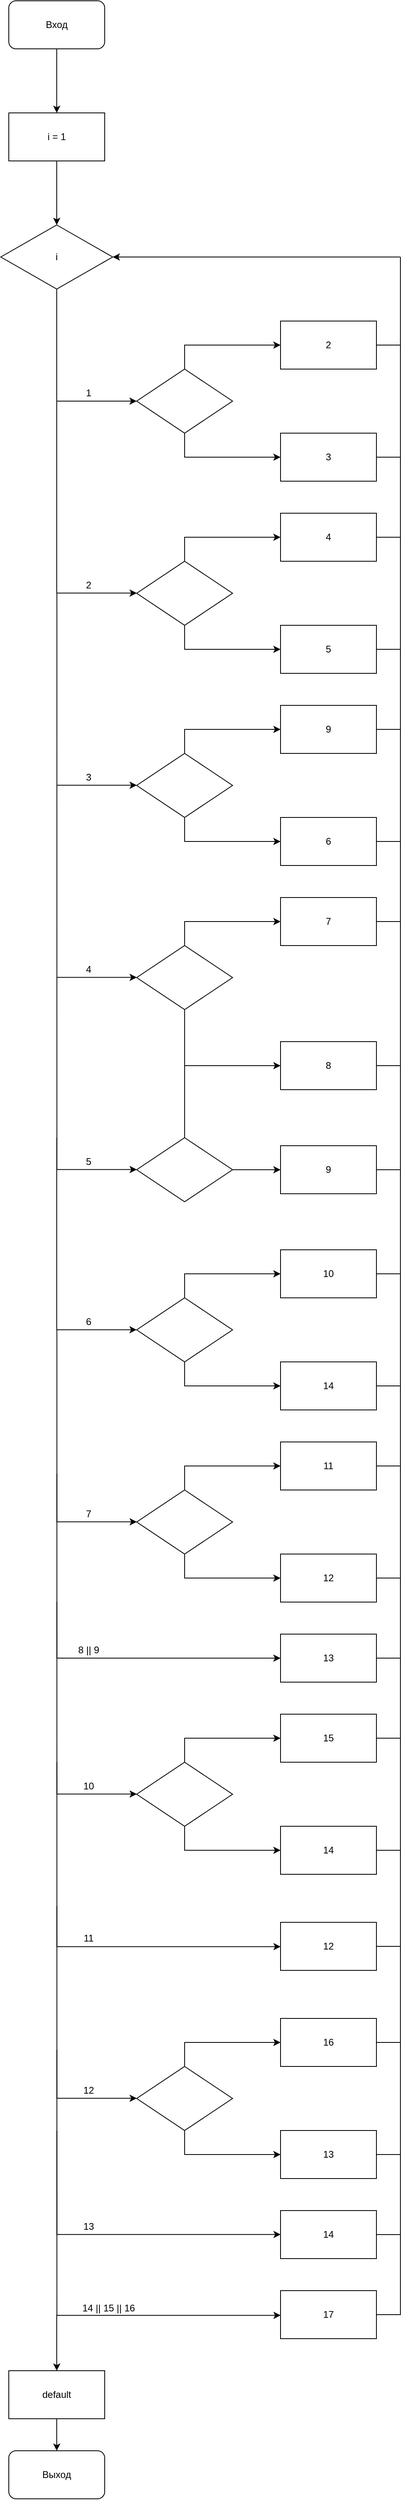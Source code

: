 <mxfile version="12.3.2" type="device" pages="1"><diagram id="IKsdz007_3M3mUyME8Tq" name="Страница 1"><mxGraphModel dx="2893" dy="1733" grid="1" gridSize="10" guides="1" tooltips="1" connect="1" arrows="1" fold="1" page="1" pageScale="1" pageWidth="827" pageHeight="1169" math="0" shadow="0"><root><mxCell id="0"/><mxCell id="1" parent="0"/><mxCell id="4_eSJeXzZ1_JEW9OCJUI-3" value="" style="edgeStyle=orthogonalEdgeStyle;rounded=0;orthogonalLoop=1;jettySize=auto;html=1;" parent="1" source="4_eSJeXzZ1_JEW9OCJUI-1" edge="1"><mxGeometry relative="1" as="geometry"><mxPoint x="380" y="180" as="targetPoint"/></mxGeometry></mxCell><mxCell id="4_eSJeXzZ1_JEW9OCJUI-1" value="Вход" style="rounded=1;whiteSpace=wrap;html=1;" parent="1" vertex="1"><mxGeometry x="320" y="40" width="120" height="60" as="geometry"/></mxCell><mxCell id="4_eSJeXzZ1_JEW9OCJUI-8" value="" style="edgeStyle=orthogonalEdgeStyle;rounded=0;orthogonalLoop=1;jettySize=auto;html=1;" parent="1" edge="1"><mxGeometry relative="1" as="geometry"><mxPoint x="380" y="240" as="sourcePoint"/><mxPoint x="380" y="320" as="targetPoint"/></mxGeometry></mxCell><mxCell id="4_eSJeXzZ1_JEW9OCJUI-44" style="edgeStyle=orthogonalEdgeStyle;rounded=0;orthogonalLoop=1;jettySize=auto;html=1;endArrow=classic;endFill=1;strokeColor=#000000;entryX=0;entryY=0.5;entryDx=0;entryDy=0;exitX=0.5;exitY=1;exitDx=0;exitDy=0;" parent="1" source="4_eSJeXzZ1_JEW9OCJUI-35" target="4_eSJeXzZ1_JEW9OCJUI-52" edge="1"><mxGeometry relative="1" as="geometry"><mxPoint x="480.176" y="599.765" as="targetPoint"/><Array as="points"><mxPoint x="380" y="540"/></Array></mxGeometry></mxCell><mxCell id="4_eSJeXzZ1_JEW9OCJUI-35" value="i" style="rhombus;whiteSpace=wrap;html=1;" parent="1" vertex="1"><mxGeometry x="310" y="320" width="140" height="80" as="geometry"/></mxCell><mxCell id="4_eSJeXzZ1_JEW9OCJUI-38" value="i = 1" style="rounded=0;whiteSpace=wrap;html=1;" parent="1" vertex="1"><mxGeometry x="320" y="180" width="120" height="60" as="geometry"/></mxCell><mxCell id="4_eSJeXzZ1_JEW9OCJUI-49" value="1" style="text;html=1;strokeColor=none;fillColor=none;align=center;verticalAlign=middle;whiteSpace=wrap;rounded=0;" parent="1" vertex="1"><mxGeometry x="400" y="520" width="40" height="20" as="geometry"/></mxCell><mxCell id="4_eSJeXzZ1_JEW9OCJUI-53" style="edgeStyle=orthogonalEdgeStyle;rounded=0;orthogonalLoop=1;jettySize=auto;html=1;endArrow=classic;endFill=1;strokeColor=#000000;exitX=0.5;exitY=0;exitDx=0;exitDy=0;entryX=0;entryY=0.5;entryDx=0;entryDy=0;" parent="1" source="4_eSJeXzZ1_JEW9OCJUI-52" target="4_eSJeXzZ1_JEW9OCJUI-54" edge="1"><mxGeometry relative="1" as="geometry"><mxPoint x="660" y="480" as="targetPoint"/><Array as="points"><mxPoint x="540" y="470"/></Array></mxGeometry></mxCell><mxCell id="4_eSJeXzZ1_JEW9OCJUI-56" style="edgeStyle=orthogonalEdgeStyle;rounded=0;orthogonalLoop=1;jettySize=auto;html=1;entryX=0;entryY=0.5;entryDx=0;entryDy=0;endArrow=classic;endFill=1;strokeColor=#000000;" parent="1" source="4_eSJeXzZ1_JEW9OCJUI-52" target="4_eSJeXzZ1_JEW9OCJUI-55" edge="1"><mxGeometry relative="1" as="geometry"><Array as="points"><mxPoint x="540" y="610"/></Array></mxGeometry></mxCell><mxCell id="4_eSJeXzZ1_JEW9OCJUI-52" value="" style="rhombus;whiteSpace=wrap;html=1;" parent="1" vertex="1"><mxGeometry x="480" y="500" width="120" height="80" as="geometry"/></mxCell><mxCell id="4_eSJeXzZ1_JEW9OCJUI-63" style="edgeStyle=elbowEdgeStyle;rounded=0;orthogonalLoop=1;jettySize=auto;elbow=vertical;html=1;endArrow=none;endFill=0;endSize=0;strokeColor=#000000;strokeWidth=1;" parent="1" source="4_eSJeXzZ1_JEW9OCJUI-54" edge="1"><mxGeometry relative="1" as="geometry"><mxPoint x="810" y="470" as="targetPoint"/></mxGeometry></mxCell><mxCell id="4_eSJeXzZ1_JEW9OCJUI-54" value="2" style="rounded=0;whiteSpace=wrap;html=1;" parent="1" vertex="1"><mxGeometry x="660" y="440" width="120" height="60" as="geometry"/></mxCell><mxCell id="4_eSJeXzZ1_JEW9OCJUI-61" value="" style="edgeStyle=elbowEdgeStyle;rounded=0;orthogonalLoop=1;jettySize=auto;elbow=vertical;html=1;endArrow=none;endFill=0;endSize=0;strokeColor=#000000;strokeWidth=1;" parent="1" source="4_eSJeXzZ1_JEW9OCJUI-55" edge="1"><mxGeometry relative="1" as="geometry"><mxPoint x="810" y="360" as="targetPoint"/><Array as="points"><mxPoint x="790" y="610"/><mxPoint x="790" y="720"/><mxPoint x="770" y="730"/><mxPoint x="860" y="470"/><mxPoint x="820" y="670"/></Array></mxGeometry></mxCell><mxCell id="4_eSJeXzZ1_JEW9OCJUI-55" value="3" style="rounded=0;whiteSpace=wrap;html=1;" parent="1" vertex="1"><mxGeometry x="660" y="580" width="120" height="60" as="geometry"/></mxCell><mxCell id="4_eSJeXzZ1_JEW9OCJUI-62" value="" style="endArrow=none;html=1;strokeColor=#000000;strokeWidth=1;exitX=1;exitY=0.5;exitDx=0;exitDy=0;endFill=0;startArrow=classic;startFill=1;" parent="1" source="4_eSJeXzZ1_JEW9OCJUI-35" edge="1"><mxGeometry width="50" height="50" relative="1" as="geometry"><mxPoint x="640" y="360" as="sourcePoint"/><mxPoint x="810" y="360" as="targetPoint"/></mxGeometry></mxCell><mxCell id="4_eSJeXzZ1_JEW9OCJUI-166" value="2" style="text;html=1;strokeColor=none;fillColor=none;align=center;verticalAlign=middle;whiteSpace=wrap;rounded=0;" parent="1" vertex="1"><mxGeometry x="400" y="760" width="40" height="20" as="geometry"/></mxCell><mxCell id="4_eSJeXzZ1_JEW9OCJUI-167" style="edgeStyle=orthogonalEdgeStyle;rounded=0;orthogonalLoop=1;jettySize=auto;html=1;endArrow=classic;endFill=1;strokeColor=#000000;exitX=0.5;exitY=0;exitDx=0;exitDy=0;entryX=0;entryY=0.5;entryDx=0;entryDy=0;" parent="1" source="4_eSJeXzZ1_JEW9OCJUI-169" target="4_eSJeXzZ1_JEW9OCJUI-171" edge="1"><mxGeometry relative="1" as="geometry"><mxPoint x="660" y="720" as="targetPoint"/><Array as="points"><mxPoint x="540" y="710"/></Array></mxGeometry></mxCell><mxCell id="4_eSJeXzZ1_JEW9OCJUI-168" style="edgeStyle=orthogonalEdgeStyle;rounded=0;orthogonalLoop=1;jettySize=auto;html=1;entryX=0;entryY=0.5;entryDx=0;entryDy=0;endArrow=classic;endFill=1;strokeColor=#000000;" parent="1" source="4_eSJeXzZ1_JEW9OCJUI-169" target="4_eSJeXzZ1_JEW9OCJUI-172" edge="1"><mxGeometry relative="1" as="geometry"><Array as="points"><mxPoint x="540" y="850"/></Array></mxGeometry></mxCell><mxCell id="4_eSJeXzZ1_JEW9OCJUI-169" value="" style="rhombus;whiteSpace=wrap;html=1;" parent="1" vertex="1"><mxGeometry x="480" y="740" width="120" height="80" as="geometry"/></mxCell><mxCell id="4_eSJeXzZ1_JEW9OCJUI-170" style="edgeStyle=elbowEdgeStyle;rounded=0;orthogonalLoop=1;jettySize=auto;elbow=vertical;html=1;endArrow=none;endFill=0;endSize=0;strokeColor=#000000;strokeWidth=1;" parent="1" source="4_eSJeXzZ1_JEW9OCJUI-171" edge="1"><mxGeometry relative="1" as="geometry"><mxPoint x="810" y="710" as="targetPoint"/></mxGeometry></mxCell><mxCell id="4_eSJeXzZ1_JEW9OCJUI-171" value="4" style="rounded=0;whiteSpace=wrap;html=1;" parent="1" vertex="1"><mxGeometry x="660" y="680" width="120" height="60" as="geometry"/></mxCell><mxCell id="4_eSJeXzZ1_JEW9OCJUI-174" style="edgeStyle=elbowEdgeStyle;rounded=0;orthogonalLoop=1;jettySize=auto;elbow=vertical;html=1;startArrow=none;startFill=0;endArrow=none;endFill=0;endSize=0;strokeColor=#000000;strokeWidth=1;" parent="1" source="4_eSJeXzZ1_JEW9OCJUI-172" edge="1"><mxGeometry relative="1" as="geometry"><mxPoint x="810" y="610" as="targetPoint"/><Array as="points"><mxPoint x="790" y="850"/></Array></mxGeometry></mxCell><mxCell id="4_eSJeXzZ1_JEW9OCJUI-172" value="5" style="rounded=0;whiteSpace=wrap;html=1;" parent="1" vertex="1"><mxGeometry x="660" y="820" width="120" height="60" as="geometry"/></mxCell><mxCell id="4_eSJeXzZ1_JEW9OCJUI-173" style="edgeStyle=orthogonalEdgeStyle;rounded=0;orthogonalLoop=1;jettySize=auto;html=1;endArrow=classic;endFill=1;strokeColor=#000000;entryX=0;entryY=0.5;entryDx=0;entryDy=0;" parent="1" edge="1"><mxGeometry relative="1" as="geometry"><mxPoint x="480.176" y="779.765" as="targetPoint"/><mxPoint x="380" y="540" as="sourcePoint"/><Array as="points"><mxPoint x="380" y="780"/></Array></mxGeometry></mxCell><mxCell id="4_eSJeXzZ1_JEW9OCJUI-175" value="3" style="text;html=1;strokeColor=none;fillColor=none;align=center;verticalAlign=middle;whiteSpace=wrap;rounded=0;" parent="1" vertex="1"><mxGeometry x="400" y="1000" width="40" height="20" as="geometry"/></mxCell><mxCell id="4_eSJeXzZ1_JEW9OCJUI-176" style="edgeStyle=orthogonalEdgeStyle;rounded=0;orthogonalLoop=1;jettySize=auto;html=1;endArrow=classic;endFill=1;strokeColor=#000000;exitX=0.5;exitY=0;exitDx=0;exitDy=0;entryX=0;entryY=0.5;entryDx=0;entryDy=0;" parent="1" source="4_eSJeXzZ1_JEW9OCJUI-178" target="4_eSJeXzZ1_JEW9OCJUI-180" edge="1"><mxGeometry relative="1" as="geometry"><mxPoint x="660" y="960" as="targetPoint"/><Array as="points"><mxPoint x="540" y="950"/></Array></mxGeometry></mxCell><mxCell id="4_eSJeXzZ1_JEW9OCJUI-177" style="edgeStyle=orthogonalEdgeStyle;rounded=0;orthogonalLoop=1;jettySize=auto;html=1;entryX=0;entryY=0.5;entryDx=0;entryDy=0;endArrow=classic;endFill=1;strokeColor=#000000;" parent="1" source="4_eSJeXzZ1_JEW9OCJUI-178" target="4_eSJeXzZ1_JEW9OCJUI-181" edge="1"><mxGeometry relative="1" as="geometry"><Array as="points"><mxPoint x="540" y="1090"/></Array></mxGeometry></mxCell><mxCell id="4_eSJeXzZ1_JEW9OCJUI-178" value="" style="rhombus;whiteSpace=wrap;html=1;" parent="1" vertex="1"><mxGeometry x="480" y="980" width="120" height="80" as="geometry"/></mxCell><mxCell id="4_eSJeXzZ1_JEW9OCJUI-179" style="edgeStyle=elbowEdgeStyle;rounded=0;orthogonalLoop=1;jettySize=auto;elbow=vertical;html=1;endArrow=none;endFill=0;endSize=0;strokeColor=#000000;strokeWidth=1;" parent="1" source="4_eSJeXzZ1_JEW9OCJUI-180" edge="1"><mxGeometry relative="1" as="geometry"><mxPoint x="810" y="950" as="targetPoint"/></mxGeometry></mxCell><mxCell id="4_eSJeXzZ1_JEW9OCJUI-180" value="9" style="rounded=0;whiteSpace=wrap;html=1;" parent="1" vertex="1"><mxGeometry x="660" y="920" width="120" height="60" as="geometry"/></mxCell><mxCell id="4_eSJeXzZ1_JEW9OCJUI-183" style="edgeStyle=elbowEdgeStyle;rounded=0;orthogonalLoop=1;jettySize=auto;elbow=vertical;html=1;startArrow=none;startFill=0;endArrow=none;endFill=0;endSize=0;strokeColor=#000000;strokeWidth=1;" parent="1" source="4_eSJeXzZ1_JEW9OCJUI-181" edge="1"><mxGeometry relative="1" as="geometry"><mxPoint x="810" y="850" as="targetPoint"/><Array as="points"><mxPoint x="800" y="1090"/></Array></mxGeometry></mxCell><mxCell id="4_eSJeXzZ1_JEW9OCJUI-181" value="6" style="rounded=0;whiteSpace=wrap;html=1;" parent="1" vertex="1"><mxGeometry x="660" y="1060" width="120" height="60" as="geometry"/></mxCell><mxCell id="4_eSJeXzZ1_JEW9OCJUI-182" style="edgeStyle=orthogonalEdgeStyle;rounded=0;orthogonalLoop=1;jettySize=auto;html=1;endArrow=classic;endFill=1;strokeColor=#000000;entryX=0;entryY=0.5;entryDx=0;entryDy=0;" parent="1" edge="1"><mxGeometry relative="1" as="geometry"><mxPoint x="480.176" y="1019.765" as="targetPoint"/><mxPoint x="380.176" y="779.765" as="sourcePoint"/><Array as="points"><mxPoint x="380" y="1020"/></Array></mxGeometry></mxCell><mxCell id="4_eSJeXzZ1_JEW9OCJUI-184" value="4" style="text;html=1;strokeColor=none;fillColor=none;align=center;verticalAlign=middle;whiteSpace=wrap;rounded=0;" parent="1" vertex="1"><mxGeometry x="400" y="1240" width="40" height="20" as="geometry"/></mxCell><mxCell id="4_eSJeXzZ1_JEW9OCJUI-185" style="edgeStyle=orthogonalEdgeStyle;rounded=0;orthogonalLoop=1;jettySize=auto;html=1;endArrow=classic;endFill=1;strokeColor=#000000;exitX=0.5;exitY=0;exitDx=0;exitDy=0;entryX=0;entryY=0.5;entryDx=0;entryDy=0;" parent="1" source="4_eSJeXzZ1_JEW9OCJUI-187" target="4_eSJeXzZ1_JEW9OCJUI-189" edge="1"><mxGeometry relative="1" as="geometry"><mxPoint x="660" y="1200" as="targetPoint"/><Array as="points"><mxPoint x="540" y="1190"/></Array></mxGeometry></mxCell><mxCell id="4_eSJeXzZ1_JEW9OCJUI-186" style="edgeStyle=orthogonalEdgeStyle;rounded=0;orthogonalLoop=1;jettySize=auto;html=1;entryX=0;entryY=0.5;entryDx=0;entryDy=0;endArrow=classic;endFill=1;strokeColor=#000000;" parent="1" source="4_eSJeXzZ1_JEW9OCJUI-187" target="4_eSJeXzZ1_JEW9OCJUI-190" edge="1"><mxGeometry relative="1" as="geometry"><Array as="points"><mxPoint x="540" y="1370"/></Array></mxGeometry></mxCell><mxCell id="4_eSJeXzZ1_JEW9OCJUI-187" value="" style="rhombus;whiteSpace=wrap;html=1;" parent="1" vertex="1"><mxGeometry x="480" y="1220" width="120" height="80" as="geometry"/></mxCell><mxCell id="4_eSJeXzZ1_JEW9OCJUI-188" style="edgeStyle=elbowEdgeStyle;rounded=0;orthogonalLoop=1;jettySize=auto;elbow=vertical;html=1;endArrow=none;endFill=0;endSize=0;strokeColor=#000000;strokeWidth=1;" parent="1" source="4_eSJeXzZ1_JEW9OCJUI-189" edge="1"><mxGeometry relative="1" as="geometry"><mxPoint x="810" y="1190" as="targetPoint"/></mxGeometry></mxCell><mxCell id="4_eSJeXzZ1_JEW9OCJUI-189" value="7" style="rounded=0;whiteSpace=wrap;html=1;" parent="1" vertex="1"><mxGeometry x="660" y="1160" width="120" height="60" as="geometry"/></mxCell><mxCell id="4_eSJeXzZ1_JEW9OCJUI-192" style="edgeStyle=elbowEdgeStyle;rounded=0;orthogonalLoop=1;jettySize=auto;elbow=vertical;html=1;startArrow=none;startFill=0;endArrow=none;endFill=0;endSize=0;strokeColor=#000000;strokeWidth=1;" parent="1" source="4_eSJeXzZ1_JEW9OCJUI-190" edge="1"><mxGeometry relative="1" as="geometry"><mxPoint x="810" y="1090" as="targetPoint"/><Array as="points"><mxPoint x="790" y="1370"/><mxPoint x="790" y="1400"/><mxPoint x="790" y="1330"/></Array></mxGeometry></mxCell><mxCell id="4_eSJeXzZ1_JEW9OCJUI-190" value="8" style="rounded=0;whiteSpace=wrap;html=1;" parent="1" vertex="1"><mxGeometry x="660" y="1340" width="120" height="60" as="geometry"/></mxCell><mxCell id="4_eSJeXzZ1_JEW9OCJUI-191" style="edgeStyle=orthogonalEdgeStyle;rounded=0;orthogonalLoop=1;jettySize=auto;html=1;endArrow=classic;endFill=1;strokeColor=#000000;entryX=0;entryY=0.5;entryDx=0;entryDy=0;" parent="1" edge="1"><mxGeometry relative="1" as="geometry"><mxPoint x="480.176" y="1259.765" as="targetPoint"/><mxPoint x="380.176" y="1019.765" as="sourcePoint"/><Array as="points"><mxPoint x="380" y="1260"/></Array></mxGeometry></mxCell><mxCell id="4_eSJeXzZ1_JEW9OCJUI-194" value="5" style="text;html=1;strokeColor=none;fillColor=none;align=center;verticalAlign=middle;whiteSpace=wrap;rounded=0;" parent="1" vertex="1"><mxGeometry x="400" y="1480" width="40" height="20" as="geometry"/></mxCell><mxCell id="4_eSJeXzZ1_JEW9OCJUI-196" style="edgeStyle=orthogonalEdgeStyle;rounded=0;orthogonalLoop=1;jettySize=auto;html=1;entryX=0;entryY=0.5;entryDx=0;entryDy=0;endArrow=classic;endFill=1;strokeColor=#000000;" parent="1" source="4_eSJeXzZ1_JEW9OCJUI-197" target="4_eSJeXzZ1_JEW9OCJUI-200" edge="1"><mxGeometry relative="1" as="geometry"><Array as="points"><mxPoint x="610" y="1500"/><mxPoint x="610" y="1500"/></Array></mxGeometry></mxCell><mxCell id="4_eSJeXzZ1_JEW9OCJUI-202" style="edgeStyle=elbowEdgeStyle;rounded=0;orthogonalLoop=1;jettySize=auto;elbow=vertical;html=1;entryX=0;entryY=0.5;entryDx=0;entryDy=0;startArrow=none;startFill=0;endArrow=none;endFill=0;endSize=0;strokeColor=#000000;strokeWidth=1;" parent="1" source="4_eSJeXzZ1_JEW9OCJUI-197" target="4_eSJeXzZ1_JEW9OCJUI-190" edge="1"><mxGeometry relative="1" as="geometry"><Array as="points"><mxPoint x="540" y="1370"/></Array></mxGeometry></mxCell><mxCell id="4_eSJeXzZ1_JEW9OCJUI-197" value="" style="rhombus;whiteSpace=wrap;html=1;" parent="1" vertex="1"><mxGeometry x="480" y="1460" width="120" height="80" as="geometry"/></mxCell><mxCell id="4_eSJeXzZ1_JEW9OCJUI-203" style="edgeStyle=elbowEdgeStyle;rounded=0;orthogonalLoop=1;jettySize=auto;elbow=vertical;html=1;startArrow=none;startFill=0;endArrow=none;endFill=0;endSize=0;strokeColor=#000000;strokeWidth=1;" parent="1" source="4_eSJeXzZ1_JEW9OCJUI-200" edge="1"><mxGeometry relative="1" as="geometry"><mxPoint x="810" y="1370" as="targetPoint"/><Array as="points"><mxPoint x="790" y="1500"/></Array></mxGeometry></mxCell><mxCell id="4_eSJeXzZ1_JEW9OCJUI-200" value="9" style="rounded=0;whiteSpace=wrap;html=1;" parent="1" vertex="1"><mxGeometry x="660" y="1470" width="120" height="60" as="geometry"/></mxCell><mxCell id="4_eSJeXzZ1_JEW9OCJUI-201" style="edgeStyle=orthogonalEdgeStyle;rounded=0;orthogonalLoop=1;jettySize=auto;html=1;endArrow=classic;endFill=1;strokeColor=#000000;entryX=0;entryY=0.5;entryDx=0;entryDy=0;" parent="1" edge="1"><mxGeometry relative="1" as="geometry"><mxPoint x="480.176" y="1499.765" as="targetPoint"/><mxPoint x="380.176" y="1259.765" as="sourcePoint"/><Array as="points"><mxPoint x="380" y="1500"/></Array></mxGeometry></mxCell><mxCell id="4_eSJeXzZ1_JEW9OCJUI-204" value="6" style="text;html=1;strokeColor=none;fillColor=none;align=center;verticalAlign=middle;whiteSpace=wrap;rounded=0;" parent="1" vertex="1"><mxGeometry x="400" y="1680" width="40" height="20" as="geometry"/></mxCell><mxCell id="4_eSJeXzZ1_JEW9OCJUI-205" style="edgeStyle=orthogonalEdgeStyle;rounded=0;orthogonalLoop=1;jettySize=auto;html=1;endArrow=classic;endFill=1;strokeColor=#000000;exitX=0.5;exitY=0;exitDx=0;exitDy=0;entryX=0;entryY=0.5;entryDx=0;entryDy=0;" parent="1" source="4_eSJeXzZ1_JEW9OCJUI-207" target="4_eSJeXzZ1_JEW9OCJUI-209" edge="1"><mxGeometry relative="1" as="geometry"><mxPoint x="660" y="1640" as="targetPoint"/><Array as="points"><mxPoint x="540" y="1630"/></Array></mxGeometry></mxCell><mxCell id="4_eSJeXzZ1_JEW9OCJUI-206" style="edgeStyle=orthogonalEdgeStyle;rounded=0;orthogonalLoop=1;jettySize=auto;html=1;entryX=0;entryY=0.5;entryDx=0;entryDy=0;endArrow=classic;endFill=1;strokeColor=#000000;" parent="1" source="4_eSJeXzZ1_JEW9OCJUI-207" target="4_eSJeXzZ1_JEW9OCJUI-210" edge="1"><mxGeometry relative="1" as="geometry"><Array as="points"><mxPoint x="540" y="1770"/></Array></mxGeometry></mxCell><mxCell id="4_eSJeXzZ1_JEW9OCJUI-207" value="" style="rhombus;whiteSpace=wrap;html=1;" parent="1" vertex="1"><mxGeometry x="480" y="1660" width="120" height="80" as="geometry"/></mxCell><mxCell id="4_eSJeXzZ1_JEW9OCJUI-208" style="edgeStyle=elbowEdgeStyle;rounded=0;orthogonalLoop=1;jettySize=auto;elbow=vertical;html=1;endArrow=none;endFill=0;endSize=0;strokeColor=#000000;strokeWidth=1;" parent="1" source="4_eSJeXzZ1_JEW9OCJUI-209" edge="1"><mxGeometry relative="1" as="geometry"><mxPoint x="810" y="1630" as="targetPoint"/></mxGeometry></mxCell><mxCell id="4_eSJeXzZ1_JEW9OCJUI-209" value="10" style="rounded=0;whiteSpace=wrap;html=1;" parent="1" vertex="1"><mxGeometry x="660" y="1600" width="120" height="60" as="geometry"/></mxCell><mxCell id="4_eSJeXzZ1_JEW9OCJUI-212" style="edgeStyle=elbowEdgeStyle;rounded=0;orthogonalLoop=1;jettySize=auto;elbow=vertical;html=1;startArrow=none;startFill=0;endArrow=none;endFill=0;endSize=0;strokeColor=#000000;strokeWidth=1;" parent="1" source="4_eSJeXzZ1_JEW9OCJUI-210" edge="1"><mxGeometry relative="1" as="geometry"><mxPoint x="810" y="1500" as="targetPoint"/><Array as="points"><mxPoint x="800" y="1770"/></Array></mxGeometry></mxCell><mxCell id="4_eSJeXzZ1_JEW9OCJUI-210" value="14" style="rounded=0;whiteSpace=wrap;html=1;" parent="1" vertex="1"><mxGeometry x="660" y="1740" width="120" height="60" as="geometry"/></mxCell><mxCell id="4_eSJeXzZ1_JEW9OCJUI-211" style="edgeStyle=orthogonalEdgeStyle;rounded=0;orthogonalLoop=1;jettySize=auto;html=1;endArrow=classic;endFill=1;strokeColor=#000000;entryX=0;entryY=0.5;entryDx=0;entryDy=0;" parent="1" edge="1"><mxGeometry relative="1" as="geometry"><mxPoint x="480" y="1699.857" as="targetPoint"/><mxPoint x="380" y="1459.857" as="sourcePoint"/><Array as="points"><mxPoint x="380" y="1700"/></Array></mxGeometry></mxCell><mxCell id="4_eSJeXzZ1_JEW9OCJUI-213" value="7" style="text;html=1;strokeColor=none;fillColor=none;align=center;verticalAlign=middle;whiteSpace=wrap;rounded=0;" parent="1" vertex="1"><mxGeometry x="400" y="1920" width="40" height="20" as="geometry"/></mxCell><mxCell id="4_eSJeXzZ1_JEW9OCJUI-214" style="edgeStyle=orthogonalEdgeStyle;rounded=0;orthogonalLoop=1;jettySize=auto;html=1;endArrow=classic;endFill=1;strokeColor=#000000;exitX=0.5;exitY=0;exitDx=0;exitDy=0;entryX=0;entryY=0.5;entryDx=0;entryDy=0;" parent="1" source="4_eSJeXzZ1_JEW9OCJUI-216" target="4_eSJeXzZ1_JEW9OCJUI-218" edge="1"><mxGeometry relative="1" as="geometry"><mxPoint x="660" y="1880" as="targetPoint"/><Array as="points"><mxPoint x="540" y="1870"/></Array></mxGeometry></mxCell><mxCell id="4_eSJeXzZ1_JEW9OCJUI-215" style="edgeStyle=orthogonalEdgeStyle;rounded=0;orthogonalLoop=1;jettySize=auto;html=1;entryX=0;entryY=0.5;entryDx=0;entryDy=0;endArrow=classic;endFill=1;strokeColor=#000000;" parent="1" source="4_eSJeXzZ1_JEW9OCJUI-216" target="4_eSJeXzZ1_JEW9OCJUI-219" edge="1"><mxGeometry relative="1" as="geometry"><Array as="points"><mxPoint x="540" y="2010"/></Array></mxGeometry></mxCell><mxCell id="4_eSJeXzZ1_JEW9OCJUI-216" value="" style="rhombus;whiteSpace=wrap;html=1;" parent="1" vertex="1"><mxGeometry x="480" y="1900" width="120" height="80" as="geometry"/></mxCell><mxCell id="4_eSJeXzZ1_JEW9OCJUI-217" style="edgeStyle=elbowEdgeStyle;rounded=0;orthogonalLoop=1;jettySize=auto;elbow=vertical;html=1;endArrow=none;endFill=0;endSize=0;strokeColor=#000000;strokeWidth=1;" parent="1" source="4_eSJeXzZ1_JEW9OCJUI-218" edge="1"><mxGeometry relative="1" as="geometry"><mxPoint x="810" y="1870" as="targetPoint"/></mxGeometry></mxCell><mxCell id="4_eSJeXzZ1_JEW9OCJUI-218" value="11" style="rounded=0;whiteSpace=wrap;html=1;" parent="1" vertex="1"><mxGeometry x="660" y="1840" width="120" height="60" as="geometry"/></mxCell><mxCell id="4_eSJeXzZ1_JEW9OCJUI-221" style="edgeStyle=elbowEdgeStyle;rounded=0;orthogonalLoop=1;jettySize=auto;elbow=vertical;html=1;startArrow=none;startFill=0;endArrow=none;endFill=0;endSize=0;strokeColor=#000000;strokeWidth=1;" parent="1" source="4_eSJeXzZ1_JEW9OCJUI-219" edge="1"><mxGeometry relative="1" as="geometry"><mxPoint x="810" y="1770" as="targetPoint"/><Array as="points"><mxPoint x="790" y="2010"/></Array></mxGeometry></mxCell><mxCell id="4_eSJeXzZ1_JEW9OCJUI-219" value="12" style="rounded=0;whiteSpace=wrap;html=1;" parent="1" vertex="1"><mxGeometry x="660" y="1980" width="120" height="60" as="geometry"/></mxCell><mxCell id="4_eSJeXzZ1_JEW9OCJUI-220" style="edgeStyle=orthogonalEdgeStyle;rounded=0;orthogonalLoop=1;jettySize=auto;html=1;endArrow=classic;endFill=1;strokeColor=#000000;entryX=0;entryY=0.5;entryDx=0;entryDy=0;" parent="1" edge="1"><mxGeometry relative="1" as="geometry"><mxPoint x="480.176" y="1939.765" as="targetPoint"/><mxPoint x="380.176" y="1699.765" as="sourcePoint"/><Array as="points"><mxPoint x="380" y="1940"/></Array></mxGeometry></mxCell><mxCell id="4_eSJeXzZ1_JEW9OCJUI-222" value="8 || 9" style="text;html=1;strokeColor=none;fillColor=none;align=center;verticalAlign=middle;whiteSpace=wrap;rounded=0;" parent="1" vertex="1"><mxGeometry x="400" y="2090" width="40" height="20" as="geometry"/></mxCell><mxCell id="4_eSJeXzZ1_JEW9OCJUI-226" style="edgeStyle=elbowEdgeStyle;rounded=0;orthogonalLoop=1;jettySize=auto;elbow=vertical;html=1;endArrow=none;endFill=0;endSize=0;strokeColor=#000000;strokeWidth=1;" parent="1" source="4_eSJeXzZ1_JEW9OCJUI-227" edge="1"><mxGeometry relative="1" as="geometry"><mxPoint x="810" y="2010" as="targetPoint"/><Array as="points"><mxPoint x="790" y="2110"/></Array></mxGeometry></mxCell><mxCell id="4_eSJeXzZ1_JEW9OCJUI-227" value="13" style="rounded=0;whiteSpace=wrap;html=1;" parent="1" vertex="1"><mxGeometry x="660" y="2080" width="120" height="60" as="geometry"/></mxCell><mxCell id="4_eSJeXzZ1_JEW9OCJUI-229" style="edgeStyle=orthogonalEdgeStyle;rounded=0;orthogonalLoop=1;jettySize=auto;html=1;endArrow=classic;endFill=1;strokeColor=#000000;entryX=0;entryY=0.5;entryDx=0;entryDy=0;" parent="1" target="4_eSJeXzZ1_JEW9OCJUI-227" edge="1"><mxGeometry relative="1" as="geometry"><mxPoint x="480.176" y="2119.765" as="targetPoint"/><mxPoint x="380.176" y="1879.765" as="sourcePoint"/><Array as="points"><mxPoint x="380" y="2110"/></Array></mxGeometry></mxCell><mxCell id="4_eSJeXzZ1_JEW9OCJUI-230" value="10" style="text;html=1;strokeColor=none;fillColor=none;align=center;verticalAlign=middle;whiteSpace=wrap;rounded=0;" parent="1" vertex="1"><mxGeometry x="400" y="2260" width="40" height="20" as="geometry"/></mxCell><mxCell id="4_eSJeXzZ1_JEW9OCJUI-231" style="edgeStyle=orthogonalEdgeStyle;rounded=0;orthogonalLoop=1;jettySize=auto;html=1;endArrow=classic;endFill=1;strokeColor=#000000;exitX=0.5;exitY=0;exitDx=0;exitDy=0;entryX=0;entryY=0.5;entryDx=0;entryDy=0;" parent="1" source="4_eSJeXzZ1_JEW9OCJUI-233" target="4_eSJeXzZ1_JEW9OCJUI-235" edge="1"><mxGeometry relative="1" as="geometry"><mxPoint x="660" y="2220" as="targetPoint"/><Array as="points"><mxPoint x="540" y="2210"/></Array></mxGeometry></mxCell><mxCell id="4_eSJeXzZ1_JEW9OCJUI-232" style="edgeStyle=orthogonalEdgeStyle;rounded=0;orthogonalLoop=1;jettySize=auto;html=1;entryX=0;entryY=0.5;entryDx=0;entryDy=0;endArrow=classic;endFill=1;strokeColor=#000000;" parent="1" source="4_eSJeXzZ1_JEW9OCJUI-233" target="4_eSJeXzZ1_JEW9OCJUI-236" edge="1"><mxGeometry relative="1" as="geometry"><Array as="points"><mxPoint x="540" y="2350"/></Array></mxGeometry></mxCell><mxCell id="4_eSJeXzZ1_JEW9OCJUI-233" value="" style="rhombus;whiteSpace=wrap;html=1;" parent="1" vertex="1"><mxGeometry x="480" y="2240" width="120" height="80" as="geometry"/></mxCell><mxCell id="4_eSJeXzZ1_JEW9OCJUI-234" style="edgeStyle=elbowEdgeStyle;rounded=0;orthogonalLoop=1;jettySize=auto;elbow=vertical;html=1;endArrow=none;endFill=0;endSize=0;strokeColor=#000000;strokeWidth=1;" parent="1" source="4_eSJeXzZ1_JEW9OCJUI-235" edge="1"><mxGeometry relative="1" as="geometry"><mxPoint x="810" y="2210" as="targetPoint"/></mxGeometry></mxCell><mxCell id="4_eSJeXzZ1_JEW9OCJUI-235" value="15" style="rounded=0;whiteSpace=wrap;html=1;" parent="1" vertex="1"><mxGeometry x="660" y="2180" width="120" height="60" as="geometry"/></mxCell><mxCell id="4_eSJeXzZ1_JEW9OCJUI-238" style="edgeStyle=elbowEdgeStyle;rounded=0;orthogonalLoop=1;jettySize=auto;elbow=vertical;html=1;startArrow=none;startFill=0;endArrow=none;endFill=0;endSize=0;strokeColor=#000000;strokeWidth=1;" parent="1" source="4_eSJeXzZ1_JEW9OCJUI-236" edge="1"><mxGeometry relative="1" as="geometry"><mxPoint x="810" y="2110" as="targetPoint"/><Array as="points"><mxPoint x="800" y="2350"/></Array></mxGeometry></mxCell><mxCell id="4_eSJeXzZ1_JEW9OCJUI-236" value="14" style="rounded=0;whiteSpace=wrap;html=1;" parent="1" vertex="1"><mxGeometry x="660" y="2320" width="120" height="60" as="geometry"/></mxCell><mxCell id="4_eSJeXzZ1_JEW9OCJUI-237" style="edgeStyle=orthogonalEdgeStyle;rounded=0;orthogonalLoop=1;jettySize=auto;html=1;endArrow=classic;endFill=1;strokeColor=#000000;entryX=0;entryY=0.5;entryDx=0;entryDy=0;" parent="1" edge="1"><mxGeometry relative="1" as="geometry"><mxPoint x="480.176" y="2279.765" as="targetPoint"/><mxPoint x="380.176" y="2039.765" as="sourcePoint"/><Array as="points"><mxPoint x="380" y="2280"/></Array></mxGeometry></mxCell><mxCell id="4_eSJeXzZ1_JEW9OCJUI-239" value="11" style="text;html=1;strokeColor=none;fillColor=none;align=center;verticalAlign=middle;whiteSpace=wrap;rounded=0;" parent="1" vertex="1"><mxGeometry x="400" y="2450" width="40" height="20" as="geometry"/></mxCell><mxCell id="4_eSJeXzZ1_JEW9OCJUI-242" style="edgeStyle=elbowEdgeStyle;rounded=0;orthogonalLoop=1;jettySize=auto;elbow=vertical;html=1;startArrow=none;startFill=0;endArrow=none;endFill=0;endSize=0;strokeColor=#000000;strokeWidth=1;" parent="1" source="4_eSJeXzZ1_JEW9OCJUI-240" edge="1"><mxGeometry relative="1" as="geometry"><mxPoint x="810" y="2350" as="targetPoint"/><Array as="points"><mxPoint x="800" y="2470"/></Array></mxGeometry></mxCell><mxCell id="4_eSJeXzZ1_JEW9OCJUI-240" value="12" style="rounded=0;whiteSpace=wrap;html=1;" parent="1" vertex="1"><mxGeometry x="660" y="2440" width="120" height="60" as="geometry"/></mxCell><mxCell id="4_eSJeXzZ1_JEW9OCJUI-241" style="edgeStyle=orthogonalEdgeStyle;rounded=0;orthogonalLoop=1;jettySize=auto;html=1;endArrow=classic;endFill=1;strokeColor=#000000;entryX=0;entryY=0.5;entryDx=0;entryDy=0;" parent="1" edge="1"><mxGeometry relative="1" as="geometry"><mxPoint x="660.176" y="2470.353" as="targetPoint"/><mxPoint x="380.176" y="2239.765" as="sourcePoint"/><Array as="points"><mxPoint x="380" y="2470"/></Array></mxGeometry></mxCell><mxCell id="4_eSJeXzZ1_JEW9OCJUI-243" value="12" style="text;html=1;strokeColor=none;fillColor=none;align=center;verticalAlign=middle;whiteSpace=wrap;rounded=0;" parent="1" vertex="1"><mxGeometry x="400" y="2640" width="40" height="20" as="geometry"/></mxCell><mxCell id="4_eSJeXzZ1_JEW9OCJUI-244" style="edgeStyle=orthogonalEdgeStyle;rounded=0;orthogonalLoop=1;jettySize=auto;html=1;endArrow=classic;endFill=1;strokeColor=#000000;exitX=0.5;exitY=0;exitDx=0;exitDy=0;entryX=0;entryY=0.5;entryDx=0;entryDy=0;" parent="1" source="4_eSJeXzZ1_JEW9OCJUI-246" target="4_eSJeXzZ1_JEW9OCJUI-248" edge="1"><mxGeometry relative="1" as="geometry"><mxPoint x="660" y="2600" as="targetPoint"/><Array as="points"><mxPoint x="540" y="2590"/></Array></mxGeometry></mxCell><mxCell id="4_eSJeXzZ1_JEW9OCJUI-245" style="edgeStyle=orthogonalEdgeStyle;rounded=0;orthogonalLoop=1;jettySize=auto;html=1;entryX=0;entryY=0.5;entryDx=0;entryDy=0;endArrow=classic;endFill=1;strokeColor=#000000;" parent="1" source="4_eSJeXzZ1_JEW9OCJUI-246" target="4_eSJeXzZ1_JEW9OCJUI-249" edge="1"><mxGeometry relative="1" as="geometry"><Array as="points"><mxPoint x="540" y="2730"/></Array></mxGeometry></mxCell><mxCell id="4_eSJeXzZ1_JEW9OCJUI-246" value="" style="rhombus;whiteSpace=wrap;html=1;" parent="1" vertex="1"><mxGeometry x="480" y="2620" width="120" height="80" as="geometry"/></mxCell><mxCell id="4_eSJeXzZ1_JEW9OCJUI-247" style="edgeStyle=elbowEdgeStyle;rounded=0;orthogonalLoop=1;jettySize=auto;elbow=vertical;html=1;endArrow=none;endFill=0;endSize=0;strokeColor=#000000;strokeWidth=1;" parent="1" source="4_eSJeXzZ1_JEW9OCJUI-248" edge="1"><mxGeometry relative="1" as="geometry"><mxPoint x="810" y="2590" as="targetPoint"/></mxGeometry></mxCell><mxCell id="4_eSJeXzZ1_JEW9OCJUI-248" value="16" style="rounded=0;whiteSpace=wrap;html=1;" parent="1" vertex="1"><mxGeometry x="660" y="2560" width="120" height="60" as="geometry"/></mxCell><mxCell id="4_eSJeXzZ1_JEW9OCJUI-251" style="edgeStyle=elbowEdgeStyle;rounded=0;orthogonalLoop=1;jettySize=auto;elbow=vertical;html=1;startArrow=none;startFill=0;endArrow=none;endFill=0;endSize=0;strokeColor=#000000;strokeWidth=1;" parent="1" source="4_eSJeXzZ1_JEW9OCJUI-249" edge="1"><mxGeometry relative="1" as="geometry"><mxPoint x="810" y="2470" as="targetPoint"/><Array as="points"><mxPoint x="800" y="2730"/></Array></mxGeometry></mxCell><mxCell id="4_eSJeXzZ1_JEW9OCJUI-249" value="13" style="rounded=0;whiteSpace=wrap;html=1;" parent="1" vertex="1"><mxGeometry x="660" y="2700" width="120" height="60" as="geometry"/></mxCell><mxCell id="4_eSJeXzZ1_JEW9OCJUI-250" style="edgeStyle=orthogonalEdgeStyle;rounded=0;orthogonalLoop=1;jettySize=auto;html=1;endArrow=classic;endFill=1;strokeColor=#000000;entryX=0;entryY=0.5;entryDx=0;entryDy=0;" parent="1" edge="1"><mxGeometry relative="1" as="geometry"><mxPoint x="480.176" y="2659.765" as="targetPoint"/><mxPoint x="380.176" y="2419.765" as="sourcePoint"/><Array as="points"><mxPoint x="380" y="2660"/></Array></mxGeometry></mxCell><mxCell id="4_eSJeXzZ1_JEW9OCJUI-252" value="13" style="text;html=1;strokeColor=none;fillColor=none;align=center;verticalAlign=middle;whiteSpace=wrap;rounded=0;" parent="1" vertex="1"><mxGeometry x="400" y="2810" width="40" height="20" as="geometry"/></mxCell><mxCell id="4_eSJeXzZ1_JEW9OCJUI-254" style="edgeStyle=elbowEdgeStyle;rounded=0;orthogonalLoop=1;jettySize=auto;elbow=vertical;html=1;startArrow=none;startFill=0;endArrow=none;endFill=0;endSize=0;strokeColor=#000000;strokeWidth=1;" parent="1" source="4_eSJeXzZ1_JEW9OCJUI-253" edge="1"><mxGeometry relative="1" as="geometry"><mxPoint x="810" y="2730" as="targetPoint"/><Array as="points"><mxPoint x="800" y="2830"/></Array></mxGeometry></mxCell><mxCell id="4_eSJeXzZ1_JEW9OCJUI-253" value="14" style="rounded=0;whiteSpace=wrap;html=1;" parent="1" vertex="1"><mxGeometry x="660" y="2800" width="120" height="60" as="geometry"/></mxCell><mxCell id="4_eSJeXzZ1_JEW9OCJUI-257" style="edgeStyle=orthogonalEdgeStyle;rounded=0;orthogonalLoop=1;jettySize=auto;html=1;endArrow=classic;endFill=1;strokeColor=#000000;entryX=0;entryY=0.5;entryDx=0;entryDy=0;" parent="1" edge="1"><mxGeometry relative="1" as="geometry"><mxPoint x="660.176" y="2829.853" as="targetPoint"/><mxPoint x="380.176" y="2599.265" as="sourcePoint"/><Array as="points"><mxPoint x="380" y="2829.5"/></Array></mxGeometry></mxCell><mxCell id="4_eSJeXzZ1_JEW9OCJUI-258" style="edgeStyle=orthogonalEdgeStyle;rounded=0;orthogonalLoop=1;jettySize=auto;html=1;endArrow=classic;endFill=1;strokeColor=#000000;entryX=0;entryY=0.5;entryDx=0;entryDy=0;" parent="1" edge="1"><mxGeometry relative="1" as="geometry"><mxPoint x="660.176" y="2930.853" as="targetPoint"/><mxPoint x="380.176" y="2700.265" as="sourcePoint"/><Array as="points"><mxPoint x="380" y="2930"/></Array></mxGeometry></mxCell><mxCell id="4_eSJeXzZ1_JEW9OCJUI-263" style="edgeStyle=elbowEdgeStyle;rounded=0;orthogonalLoop=1;jettySize=auto;elbow=vertical;html=1;startArrow=none;startFill=0;endArrow=none;endFill=0;endSize=0;strokeColor=#000000;strokeWidth=1;" parent="1" source="4_eSJeXzZ1_JEW9OCJUI-259" edge="1"><mxGeometry relative="1" as="geometry"><mxPoint x="810" y="2830" as="targetPoint"/><Array as="points"><mxPoint x="800" y="2930"/></Array></mxGeometry></mxCell><mxCell id="4_eSJeXzZ1_JEW9OCJUI-259" value="17" style="rounded=0;whiteSpace=wrap;html=1;" parent="1" vertex="1"><mxGeometry x="660" y="2900" width="120" height="60" as="geometry"/></mxCell><mxCell id="4_eSJeXzZ1_JEW9OCJUI-261" value="14 || 15 || 16" style="text;html=1;strokeColor=none;fillColor=none;align=center;verticalAlign=middle;whiteSpace=wrap;rounded=0;" parent="1" vertex="1"><mxGeometry x="400" y="2912" width="90" height="20" as="geometry"/></mxCell><mxCell id="4_eSJeXzZ1_JEW9OCJUI-266" value="Выход" style="rounded=1;whiteSpace=wrap;html=1;" parent="1" vertex="1"><mxGeometry x="320" y="3100" width="120" height="60" as="geometry"/></mxCell><mxCell id="QZxcGe6dFmiMY0M0pH5v-3" value="" style="edgeStyle=orthogonalEdgeStyle;rounded=0;orthogonalLoop=1;jettySize=auto;html=1;" edge="1" parent="1" source="QZxcGe6dFmiMY0M0pH5v-1" target="4_eSJeXzZ1_JEW9OCJUI-266"><mxGeometry relative="1" as="geometry"/></mxCell><mxCell id="QZxcGe6dFmiMY0M0pH5v-1" value="default" style="rounded=0;whiteSpace=wrap;html=1;" vertex="1" parent="1"><mxGeometry x="320" y="3000" width="120" height="60" as="geometry"/></mxCell><mxCell id="QZxcGe6dFmiMY0M0pH5v-2" value="" style="endArrow=classic;html=1;entryX=0.5;entryY=0;entryDx=0;entryDy=0;" edge="1" parent="1" target="QZxcGe6dFmiMY0M0pH5v-1"><mxGeometry width="50" height="50" relative="1" as="geometry"><mxPoint x="380" y="2930" as="sourcePoint"/><mxPoint x="360" y="3180" as="targetPoint"/></mxGeometry></mxCell></root></mxGraphModel></diagram></mxfile>